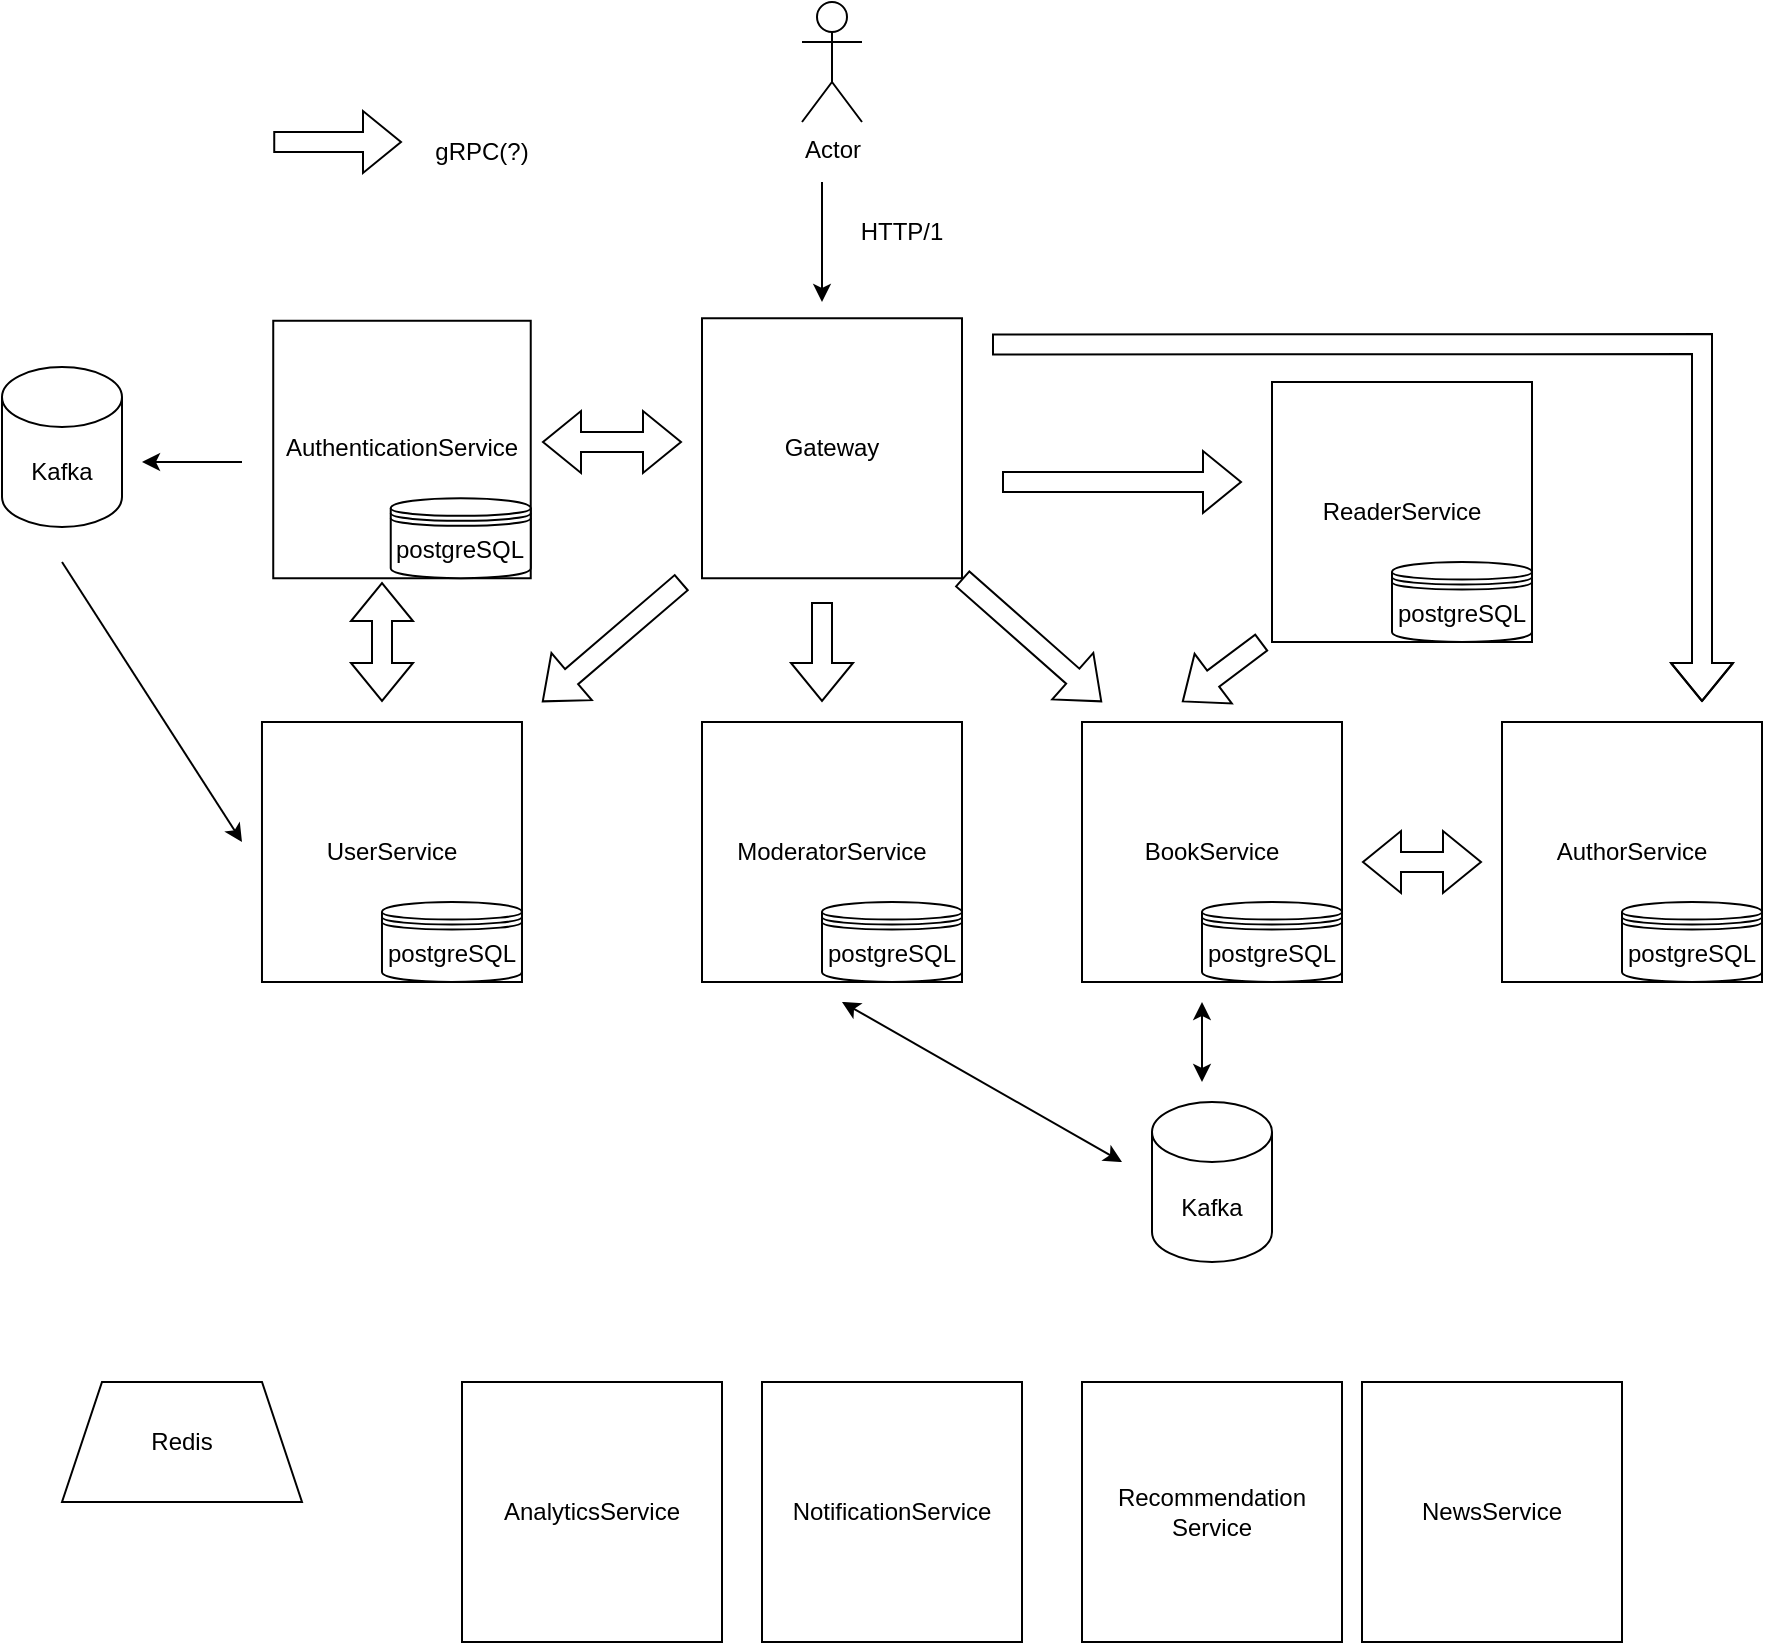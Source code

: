 <mxfile version="26.0.16">
  <diagram name="Page-1" id="5f0bae14-7c28-e335-631c-24af17079c00">
    <mxGraphModel dx="1311" dy="1832" grid="1" gridSize="10" guides="1" tooltips="1" connect="1" arrows="1" fold="1" page="1" pageScale="1" pageWidth="1100" pageHeight="850" background="none" math="0" shadow="0">
      <root>
        <mxCell id="0" />
        <mxCell id="1" parent="0" />
        <mxCell id="ktRE7d3KSktnaOX6q5xe-1" value="Gateway" style="whiteSpace=wrap;html=1;aspect=fixed;" parent="1" vertex="1">
          <mxGeometry x="450" y="128.13" width="130" height="130" as="geometry" />
        </mxCell>
        <mxCell id="ktRE7d3KSktnaOX6q5xe-3" value="" style="whiteSpace=wrap;html=1;aspect=fixed;" parent="1" vertex="1">
          <mxGeometry x="235.62" y="129.38" width="128.75" height="128.75" as="geometry" />
        </mxCell>
        <mxCell id="ktRE7d3KSktnaOX6q5xe-4" value="AuthenticationService" style="text;html=1;align=center;verticalAlign=middle;whiteSpace=wrap;rounded=0;" parent="1" vertex="1">
          <mxGeometry x="270" y="180" width="60" height="25" as="geometry" />
        </mxCell>
        <mxCell id="ktRE7d3KSktnaOX6q5xe-7" value="" style="shape=flexArrow;endArrow=classic;html=1;rounded=0;" parent="1" edge="1">
          <mxGeometry width="50" height="50" relative="1" as="geometry">
            <mxPoint x="235.62" y="40" as="sourcePoint" />
            <mxPoint x="300" y="40" as="targetPoint" />
          </mxGeometry>
        </mxCell>
        <mxCell id="ktRE7d3KSktnaOX6q5xe-8" value="gRPC(?)" style="text;html=1;align=center;verticalAlign=middle;whiteSpace=wrap;rounded=0;" parent="1" vertex="1">
          <mxGeometry x="310" y="30" width="60" height="30" as="geometry" />
        </mxCell>
        <mxCell id="ktRE7d3KSktnaOX6q5xe-10" value="UserService" style="whiteSpace=wrap;html=1;aspect=fixed;" parent="1" vertex="1">
          <mxGeometry x="229.99" y="330" width="130" height="130" as="geometry" />
        </mxCell>
        <mxCell id="ktRE7d3KSktnaOX6q5xe-14" value="AuthorService" style="whiteSpace=wrap;html=1;aspect=fixed;" parent="1" vertex="1">
          <mxGeometry x="850" y="330" width="130" height="130" as="geometry" />
        </mxCell>
        <mxCell id="ktRE7d3KSktnaOX6q5xe-15" value="ModeratorService" style="whiteSpace=wrap;html=1;aspect=fixed;" parent="1" vertex="1">
          <mxGeometry x="450" y="330" width="130" height="130" as="geometry" />
        </mxCell>
        <mxCell id="ktRE7d3KSktnaOX6q5xe-16" value="Actor" style="shape=umlActor;verticalLabelPosition=bottom;verticalAlign=top;html=1;outlineConnect=0;" parent="1" vertex="1">
          <mxGeometry x="500" y="-30" width="30" height="60" as="geometry" />
        </mxCell>
        <mxCell id="ktRE7d3KSktnaOX6q5xe-22" value="Kafka" style="shape=cylinder3;whiteSpace=wrap;html=1;boundedLbl=1;backgroundOutline=1;size=15;" parent="1" vertex="1">
          <mxGeometry x="675" y="520" width="60" height="80" as="geometry" />
        </mxCell>
        <mxCell id="ktRE7d3KSktnaOX6q5xe-32" value="Recommendation&lt;br&gt;Service" style="whiteSpace=wrap;html=1;aspect=fixed;" parent="1" vertex="1">
          <mxGeometry x="640" y="660" width="130" height="130" as="geometry" />
        </mxCell>
        <mxCell id="ktRE7d3KSktnaOX6q5xe-33" value="NewsService" style="whiteSpace=wrap;html=1;aspect=fixed;" parent="1" vertex="1">
          <mxGeometry x="780" y="660" width="130" height="130" as="geometry" />
        </mxCell>
        <mxCell id="ktRE7d3KSktnaOX6q5xe-34" value="NotificationService" style="whiteSpace=wrap;html=1;aspect=fixed;" parent="1" vertex="1">
          <mxGeometry x="480" y="660" width="130" height="130" as="geometry" />
        </mxCell>
        <mxCell id="ktRE7d3KSktnaOX6q5xe-35" value="AnalyticsService" style="whiteSpace=wrap;html=1;aspect=fixed;" parent="1" vertex="1">
          <mxGeometry x="330" y="660" width="130" height="130" as="geometry" />
        </mxCell>
        <mxCell id="RTW8HtgF1-fYay0Yg4I0-2" value="postgreSQL" style="shape=datastore;whiteSpace=wrap;html=1;" vertex="1" parent="1">
          <mxGeometry x="510" y="420" width="70" height="40" as="geometry" />
        </mxCell>
        <mxCell id="RTW8HtgF1-fYay0Yg4I0-3" value="postgreSQL" style="shape=datastore;whiteSpace=wrap;html=1;" vertex="1" parent="1">
          <mxGeometry x="289.99" y="420" width="70" height="40" as="geometry" />
        </mxCell>
        <mxCell id="RTW8HtgF1-fYay0Yg4I0-4" value="postgreSQL" style="shape=datastore;whiteSpace=wrap;html=1;" vertex="1" parent="1">
          <mxGeometry x="910" y="420" width="70" height="40" as="geometry" />
        </mxCell>
        <mxCell id="RTW8HtgF1-fYay0Yg4I0-5" value="postgreSQL" style="shape=datastore;whiteSpace=wrap;html=1;" vertex="1" parent="1">
          <mxGeometry x="294.37" y="218.13" width="70" height="40" as="geometry" />
        </mxCell>
        <mxCell id="RTW8HtgF1-fYay0Yg4I0-6" value="ReaderService" style="whiteSpace=wrap;html=1;aspect=fixed;" vertex="1" parent="1">
          <mxGeometry x="735" y="160" width="130" height="130" as="geometry" />
        </mxCell>
        <mxCell id="RTW8HtgF1-fYay0Yg4I0-7" value="postgreSQL" style="shape=datastore;whiteSpace=wrap;html=1;" vertex="1" parent="1">
          <mxGeometry x="795" y="250" width="70" height="40" as="geometry" />
        </mxCell>
        <mxCell id="RTW8HtgF1-fYay0Yg4I0-9" value="Redis" style="shape=trapezoid;perimeter=trapezoidPerimeter;whiteSpace=wrap;html=1;fixedSize=1;" vertex="1" parent="1">
          <mxGeometry x="130" y="660" width="120" height="60" as="geometry" />
        </mxCell>
        <mxCell id="RTW8HtgF1-fYay0Yg4I0-12" value="" style="shape=flexArrow;endArrow=classic;html=1;rounded=0;" edge="1" parent="1">
          <mxGeometry width="50" height="50" relative="1" as="geometry">
            <mxPoint x="440" y="260" as="sourcePoint" />
            <mxPoint x="370" y="320" as="targetPoint" />
          </mxGeometry>
        </mxCell>
        <mxCell id="RTW8HtgF1-fYay0Yg4I0-13" value="" style="endArrow=classic;html=1;rounded=0;" edge="1" parent="1">
          <mxGeometry width="50" height="50" relative="1" as="geometry">
            <mxPoint x="510" y="60" as="sourcePoint" />
            <mxPoint x="510" y="120" as="targetPoint" />
          </mxGeometry>
        </mxCell>
        <mxCell id="RTW8HtgF1-fYay0Yg4I0-14" value="HTTP/1" style="text;html=1;align=center;verticalAlign=middle;whiteSpace=wrap;rounded=0;" vertex="1" parent="1">
          <mxGeometry x="520" y="70" width="60" height="30" as="geometry" />
        </mxCell>
        <mxCell id="RTW8HtgF1-fYay0Yg4I0-15" value="" style="shape=flexArrow;endArrow=classic;html=1;rounded=0;" edge="1" parent="1">
          <mxGeometry width="50" height="50" relative="1" as="geometry">
            <mxPoint x="510" y="270" as="sourcePoint" />
            <mxPoint x="510" y="320" as="targetPoint" />
          </mxGeometry>
        </mxCell>
        <mxCell id="RTW8HtgF1-fYay0Yg4I0-16" value="" style="shape=flexArrow;endArrow=classic;html=1;rounded=0;" edge="1" parent="1">
          <mxGeometry width="50" height="50" relative="1" as="geometry">
            <mxPoint x="580" y="258.13" as="sourcePoint" />
            <mxPoint x="650" y="320" as="targetPoint" />
          </mxGeometry>
        </mxCell>
        <mxCell id="RTW8HtgF1-fYay0Yg4I0-17" value="" style="shape=flexArrow;endArrow=classic;html=1;rounded=0;" edge="1" parent="1">
          <mxGeometry width="50" height="50" relative="1" as="geometry">
            <mxPoint x="600" y="210" as="sourcePoint" />
            <mxPoint x="720" y="210" as="targetPoint" />
          </mxGeometry>
        </mxCell>
        <mxCell id="RTW8HtgF1-fYay0Yg4I0-18" value="BookService" style="whiteSpace=wrap;html=1;aspect=fixed;" vertex="1" parent="1">
          <mxGeometry x="640" y="330" width="130" height="130" as="geometry" />
        </mxCell>
        <mxCell id="RTW8HtgF1-fYay0Yg4I0-19" value="postgreSQL" style="shape=datastore;whiteSpace=wrap;html=1;" vertex="1" parent="1">
          <mxGeometry x="700" y="420" width="70" height="40" as="geometry" />
        </mxCell>
        <mxCell id="RTW8HtgF1-fYay0Yg4I0-24" value="Kafka" style="shape=cylinder3;whiteSpace=wrap;html=1;boundedLbl=1;backgroundOutline=1;size=15;" vertex="1" parent="1">
          <mxGeometry x="100" y="152.5" width="60" height="80" as="geometry" />
        </mxCell>
        <mxCell id="RTW8HtgF1-fYay0Yg4I0-25" value="" style="endArrow=classic;html=1;rounded=0;" edge="1" parent="1">
          <mxGeometry width="50" height="50" relative="1" as="geometry">
            <mxPoint x="220" y="200" as="sourcePoint" />
            <mxPoint x="170" y="200" as="targetPoint" />
          </mxGeometry>
        </mxCell>
        <mxCell id="RTW8HtgF1-fYay0Yg4I0-26" value="" style="endArrow=classic;html=1;rounded=0;" edge="1" parent="1">
          <mxGeometry width="50" height="50" relative="1" as="geometry">
            <mxPoint x="130" y="250" as="sourcePoint" />
            <mxPoint x="220" y="390" as="targetPoint" />
          </mxGeometry>
        </mxCell>
        <mxCell id="RTW8HtgF1-fYay0Yg4I0-27" value="" style="endArrow=classic;startArrow=classic;html=1;rounded=0;" edge="1" parent="1">
          <mxGeometry width="50" height="50" relative="1" as="geometry">
            <mxPoint x="700" y="510" as="sourcePoint" />
            <mxPoint x="700" y="470" as="targetPoint" />
          </mxGeometry>
        </mxCell>
        <mxCell id="RTW8HtgF1-fYay0Yg4I0-28" value="" style="endArrow=classic;startArrow=classic;html=1;rounded=0;" edge="1" parent="1">
          <mxGeometry width="50" height="50" relative="1" as="geometry">
            <mxPoint x="520" y="470" as="sourcePoint" />
            <mxPoint x="660" y="550" as="targetPoint" />
          </mxGeometry>
        </mxCell>
        <mxCell id="RTW8HtgF1-fYay0Yg4I0-30" value="" style="shape=flexArrow;endArrow=classic;startArrow=classic;html=1;rounded=0;" edge="1" parent="1">
          <mxGeometry width="100" height="100" relative="1" as="geometry">
            <mxPoint x="370" y="190" as="sourcePoint" />
            <mxPoint x="440" y="190" as="targetPoint" />
          </mxGeometry>
        </mxCell>
        <mxCell id="RTW8HtgF1-fYay0Yg4I0-31" value="" style="shape=flexArrow;endArrow=classic;startArrow=classic;html=1;rounded=0;" edge="1" parent="1">
          <mxGeometry width="100" height="100" relative="1" as="geometry">
            <mxPoint x="290" y="320" as="sourcePoint" />
            <mxPoint x="290" y="260" as="targetPoint" />
          </mxGeometry>
        </mxCell>
        <mxCell id="RTW8HtgF1-fYay0Yg4I0-32" value="" style="shape=flexArrow;endArrow=classic;html=1;rounded=0;" edge="1" parent="1">
          <mxGeometry width="50" height="50" relative="1" as="geometry">
            <mxPoint x="595" y="141.26" as="sourcePoint" />
            <mxPoint x="950" y="320" as="targetPoint" />
            <Array as="points">
              <mxPoint x="950" y="141" />
            </Array>
          </mxGeometry>
        </mxCell>
        <mxCell id="RTW8HtgF1-fYay0Yg4I0-33" value="" style="shape=flexArrow;endArrow=classic;startArrow=classic;html=1;rounded=0;" edge="1" parent="1">
          <mxGeometry width="100" height="100" relative="1" as="geometry">
            <mxPoint x="780" y="400" as="sourcePoint" />
            <mxPoint x="840" y="400" as="targetPoint" />
          </mxGeometry>
        </mxCell>
        <mxCell id="RTW8HtgF1-fYay0Yg4I0-34" value="" style="shape=flexArrow;endArrow=classic;html=1;rounded=0;" edge="1" parent="1">
          <mxGeometry width="50" height="50" relative="1" as="geometry">
            <mxPoint x="730" y="290" as="sourcePoint" />
            <mxPoint x="690" y="320" as="targetPoint" />
          </mxGeometry>
        </mxCell>
      </root>
    </mxGraphModel>
  </diagram>
</mxfile>
